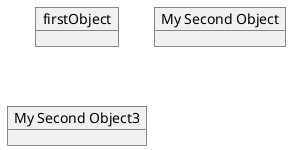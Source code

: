 @startuml

object firstObject
object "My Second Object" as o2
object "My Second Object3" as o3

@enduml
